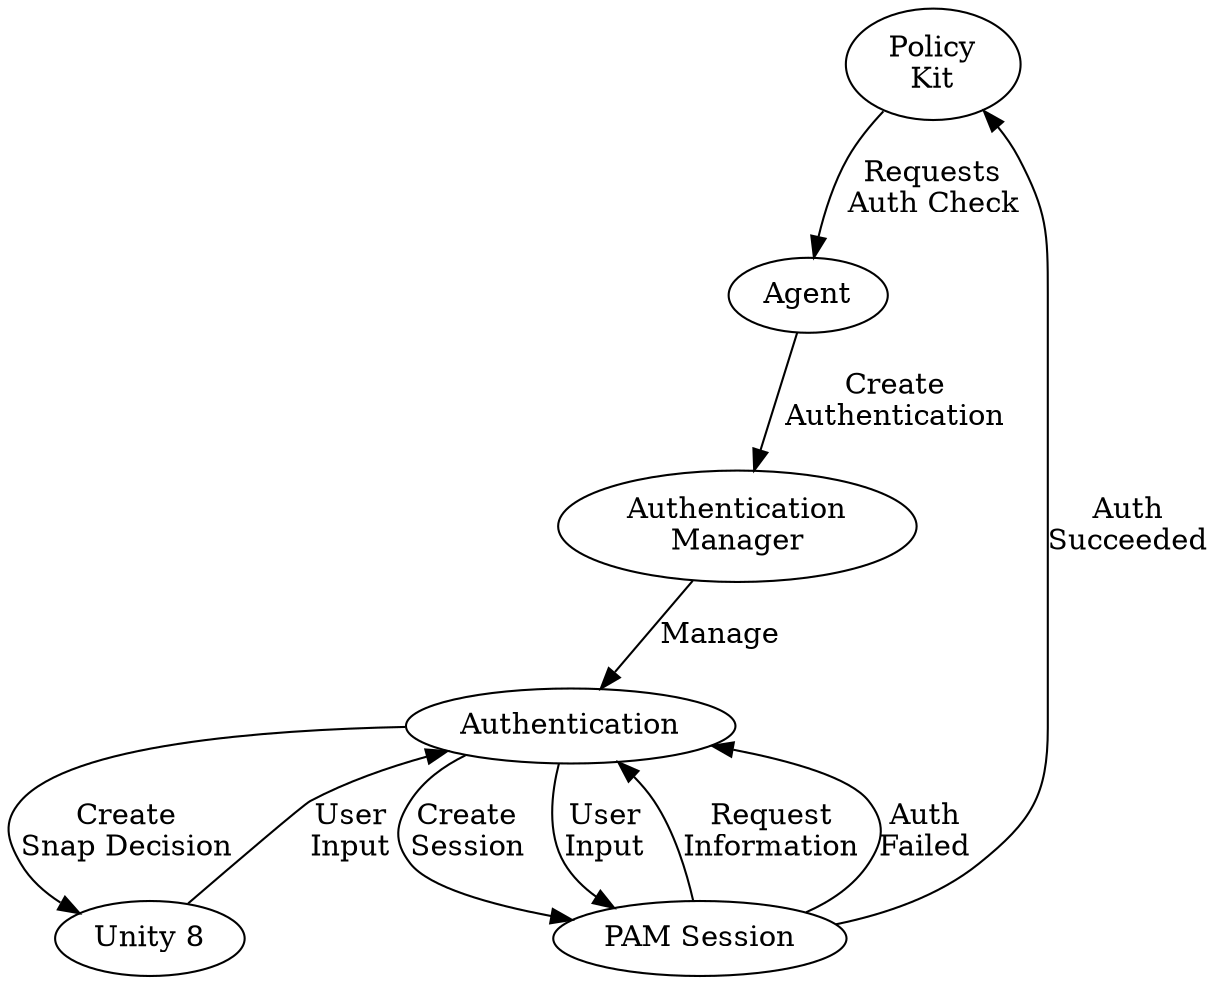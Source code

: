 digraph interactions {
	pk [label="Policy\nKit", href="https://www.freedesktop.org/wiki/Software/polkit/"];
	agent [label="Agent", href="#agent"];
	authman [label="Authentication\nManager", href="#authentication-manager"];
	auth [label="Authentication", href="#authentication"];
	u8 [label="Unity 8", href="https://launchpad.net/unity8"];
	session [label="PAM Session", href="http://www.linux-pam.org/"];

	pk -> agent [label="Requests\nAuth Check"];
	agent -> authman [label="Create\nAuthentication"];
	authman -> auth [label="Manage"];

	auth -> session [label="Create\nSession"];
	session -> auth [label="Request\nInformation"];
	auth -> u8 [label="Create\nSnap Decision"];
	u8 -> auth [label="User\nInput"];
	auth -> session [label="User\nInput"];

	session -> pk [label="Auth\nSucceeded"];
	session -> auth [label="Auth\nFailed"];
}
